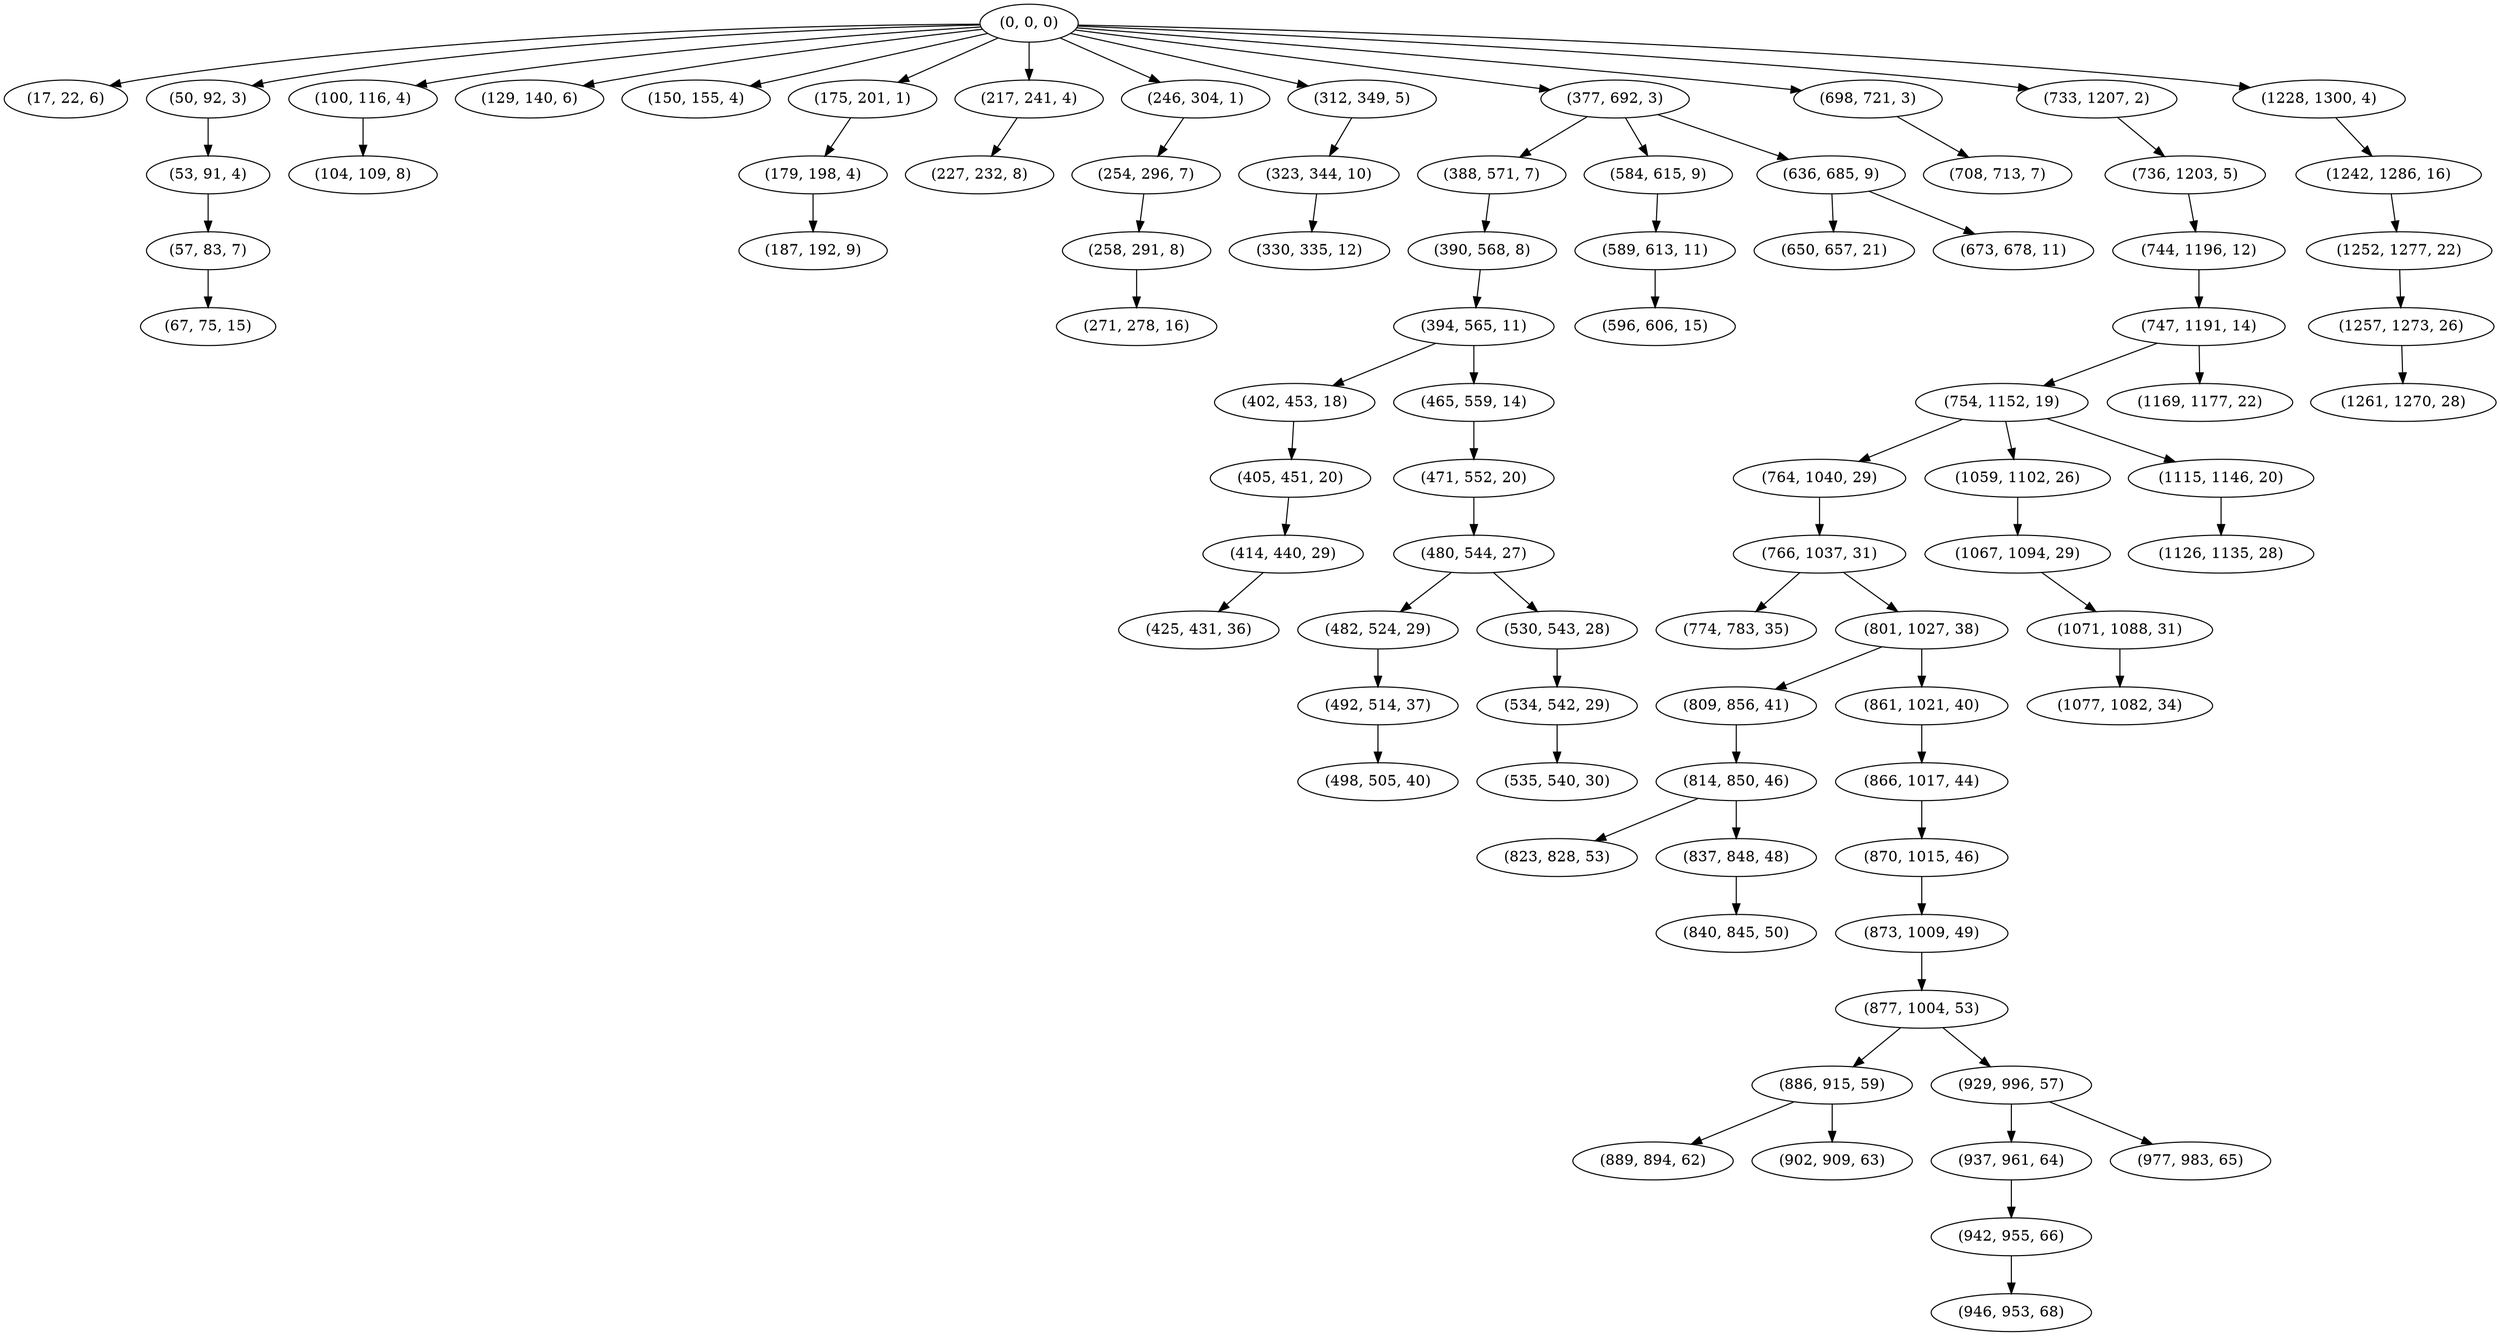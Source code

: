 digraph tree {
    "(0, 0, 0)";
    "(17, 22, 6)";
    "(50, 92, 3)";
    "(53, 91, 4)";
    "(57, 83, 7)";
    "(67, 75, 15)";
    "(100, 116, 4)";
    "(104, 109, 8)";
    "(129, 140, 6)";
    "(150, 155, 4)";
    "(175, 201, 1)";
    "(179, 198, 4)";
    "(187, 192, 9)";
    "(217, 241, 4)";
    "(227, 232, 8)";
    "(246, 304, 1)";
    "(254, 296, 7)";
    "(258, 291, 8)";
    "(271, 278, 16)";
    "(312, 349, 5)";
    "(323, 344, 10)";
    "(330, 335, 12)";
    "(377, 692, 3)";
    "(388, 571, 7)";
    "(390, 568, 8)";
    "(394, 565, 11)";
    "(402, 453, 18)";
    "(405, 451, 20)";
    "(414, 440, 29)";
    "(425, 431, 36)";
    "(465, 559, 14)";
    "(471, 552, 20)";
    "(480, 544, 27)";
    "(482, 524, 29)";
    "(492, 514, 37)";
    "(498, 505, 40)";
    "(530, 543, 28)";
    "(534, 542, 29)";
    "(535, 540, 30)";
    "(584, 615, 9)";
    "(589, 613, 11)";
    "(596, 606, 15)";
    "(636, 685, 9)";
    "(650, 657, 21)";
    "(673, 678, 11)";
    "(698, 721, 3)";
    "(708, 713, 7)";
    "(733, 1207, 2)";
    "(736, 1203, 5)";
    "(744, 1196, 12)";
    "(747, 1191, 14)";
    "(754, 1152, 19)";
    "(764, 1040, 29)";
    "(766, 1037, 31)";
    "(774, 783, 35)";
    "(801, 1027, 38)";
    "(809, 856, 41)";
    "(814, 850, 46)";
    "(823, 828, 53)";
    "(837, 848, 48)";
    "(840, 845, 50)";
    "(861, 1021, 40)";
    "(866, 1017, 44)";
    "(870, 1015, 46)";
    "(873, 1009, 49)";
    "(877, 1004, 53)";
    "(886, 915, 59)";
    "(889, 894, 62)";
    "(902, 909, 63)";
    "(929, 996, 57)";
    "(937, 961, 64)";
    "(942, 955, 66)";
    "(946, 953, 68)";
    "(977, 983, 65)";
    "(1059, 1102, 26)";
    "(1067, 1094, 29)";
    "(1071, 1088, 31)";
    "(1077, 1082, 34)";
    "(1115, 1146, 20)";
    "(1126, 1135, 28)";
    "(1169, 1177, 22)";
    "(1228, 1300, 4)";
    "(1242, 1286, 16)";
    "(1252, 1277, 22)";
    "(1257, 1273, 26)";
    "(1261, 1270, 28)";
    "(0, 0, 0)" -> "(17, 22, 6)";
    "(0, 0, 0)" -> "(50, 92, 3)";
    "(0, 0, 0)" -> "(100, 116, 4)";
    "(0, 0, 0)" -> "(129, 140, 6)";
    "(0, 0, 0)" -> "(150, 155, 4)";
    "(0, 0, 0)" -> "(175, 201, 1)";
    "(0, 0, 0)" -> "(217, 241, 4)";
    "(0, 0, 0)" -> "(246, 304, 1)";
    "(0, 0, 0)" -> "(312, 349, 5)";
    "(0, 0, 0)" -> "(377, 692, 3)";
    "(0, 0, 0)" -> "(698, 721, 3)";
    "(0, 0, 0)" -> "(733, 1207, 2)";
    "(0, 0, 0)" -> "(1228, 1300, 4)";
    "(50, 92, 3)" -> "(53, 91, 4)";
    "(53, 91, 4)" -> "(57, 83, 7)";
    "(57, 83, 7)" -> "(67, 75, 15)";
    "(100, 116, 4)" -> "(104, 109, 8)";
    "(175, 201, 1)" -> "(179, 198, 4)";
    "(179, 198, 4)" -> "(187, 192, 9)";
    "(217, 241, 4)" -> "(227, 232, 8)";
    "(246, 304, 1)" -> "(254, 296, 7)";
    "(254, 296, 7)" -> "(258, 291, 8)";
    "(258, 291, 8)" -> "(271, 278, 16)";
    "(312, 349, 5)" -> "(323, 344, 10)";
    "(323, 344, 10)" -> "(330, 335, 12)";
    "(377, 692, 3)" -> "(388, 571, 7)";
    "(377, 692, 3)" -> "(584, 615, 9)";
    "(377, 692, 3)" -> "(636, 685, 9)";
    "(388, 571, 7)" -> "(390, 568, 8)";
    "(390, 568, 8)" -> "(394, 565, 11)";
    "(394, 565, 11)" -> "(402, 453, 18)";
    "(394, 565, 11)" -> "(465, 559, 14)";
    "(402, 453, 18)" -> "(405, 451, 20)";
    "(405, 451, 20)" -> "(414, 440, 29)";
    "(414, 440, 29)" -> "(425, 431, 36)";
    "(465, 559, 14)" -> "(471, 552, 20)";
    "(471, 552, 20)" -> "(480, 544, 27)";
    "(480, 544, 27)" -> "(482, 524, 29)";
    "(480, 544, 27)" -> "(530, 543, 28)";
    "(482, 524, 29)" -> "(492, 514, 37)";
    "(492, 514, 37)" -> "(498, 505, 40)";
    "(530, 543, 28)" -> "(534, 542, 29)";
    "(534, 542, 29)" -> "(535, 540, 30)";
    "(584, 615, 9)" -> "(589, 613, 11)";
    "(589, 613, 11)" -> "(596, 606, 15)";
    "(636, 685, 9)" -> "(650, 657, 21)";
    "(636, 685, 9)" -> "(673, 678, 11)";
    "(698, 721, 3)" -> "(708, 713, 7)";
    "(733, 1207, 2)" -> "(736, 1203, 5)";
    "(736, 1203, 5)" -> "(744, 1196, 12)";
    "(744, 1196, 12)" -> "(747, 1191, 14)";
    "(747, 1191, 14)" -> "(754, 1152, 19)";
    "(747, 1191, 14)" -> "(1169, 1177, 22)";
    "(754, 1152, 19)" -> "(764, 1040, 29)";
    "(754, 1152, 19)" -> "(1059, 1102, 26)";
    "(754, 1152, 19)" -> "(1115, 1146, 20)";
    "(764, 1040, 29)" -> "(766, 1037, 31)";
    "(766, 1037, 31)" -> "(774, 783, 35)";
    "(766, 1037, 31)" -> "(801, 1027, 38)";
    "(801, 1027, 38)" -> "(809, 856, 41)";
    "(801, 1027, 38)" -> "(861, 1021, 40)";
    "(809, 856, 41)" -> "(814, 850, 46)";
    "(814, 850, 46)" -> "(823, 828, 53)";
    "(814, 850, 46)" -> "(837, 848, 48)";
    "(837, 848, 48)" -> "(840, 845, 50)";
    "(861, 1021, 40)" -> "(866, 1017, 44)";
    "(866, 1017, 44)" -> "(870, 1015, 46)";
    "(870, 1015, 46)" -> "(873, 1009, 49)";
    "(873, 1009, 49)" -> "(877, 1004, 53)";
    "(877, 1004, 53)" -> "(886, 915, 59)";
    "(877, 1004, 53)" -> "(929, 996, 57)";
    "(886, 915, 59)" -> "(889, 894, 62)";
    "(886, 915, 59)" -> "(902, 909, 63)";
    "(929, 996, 57)" -> "(937, 961, 64)";
    "(929, 996, 57)" -> "(977, 983, 65)";
    "(937, 961, 64)" -> "(942, 955, 66)";
    "(942, 955, 66)" -> "(946, 953, 68)";
    "(1059, 1102, 26)" -> "(1067, 1094, 29)";
    "(1067, 1094, 29)" -> "(1071, 1088, 31)";
    "(1071, 1088, 31)" -> "(1077, 1082, 34)";
    "(1115, 1146, 20)" -> "(1126, 1135, 28)";
    "(1228, 1300, 4)" -> "(1242, 1286, 16)";
    "(1242, 1286, 16)" -> "(1252, 1277, 22)";
    "(1252, 1277, 22)" -> "(1257, 1273, 26)";
    "(1257, 1273, 26)" -> "(1261, 1270, 28)";
}
